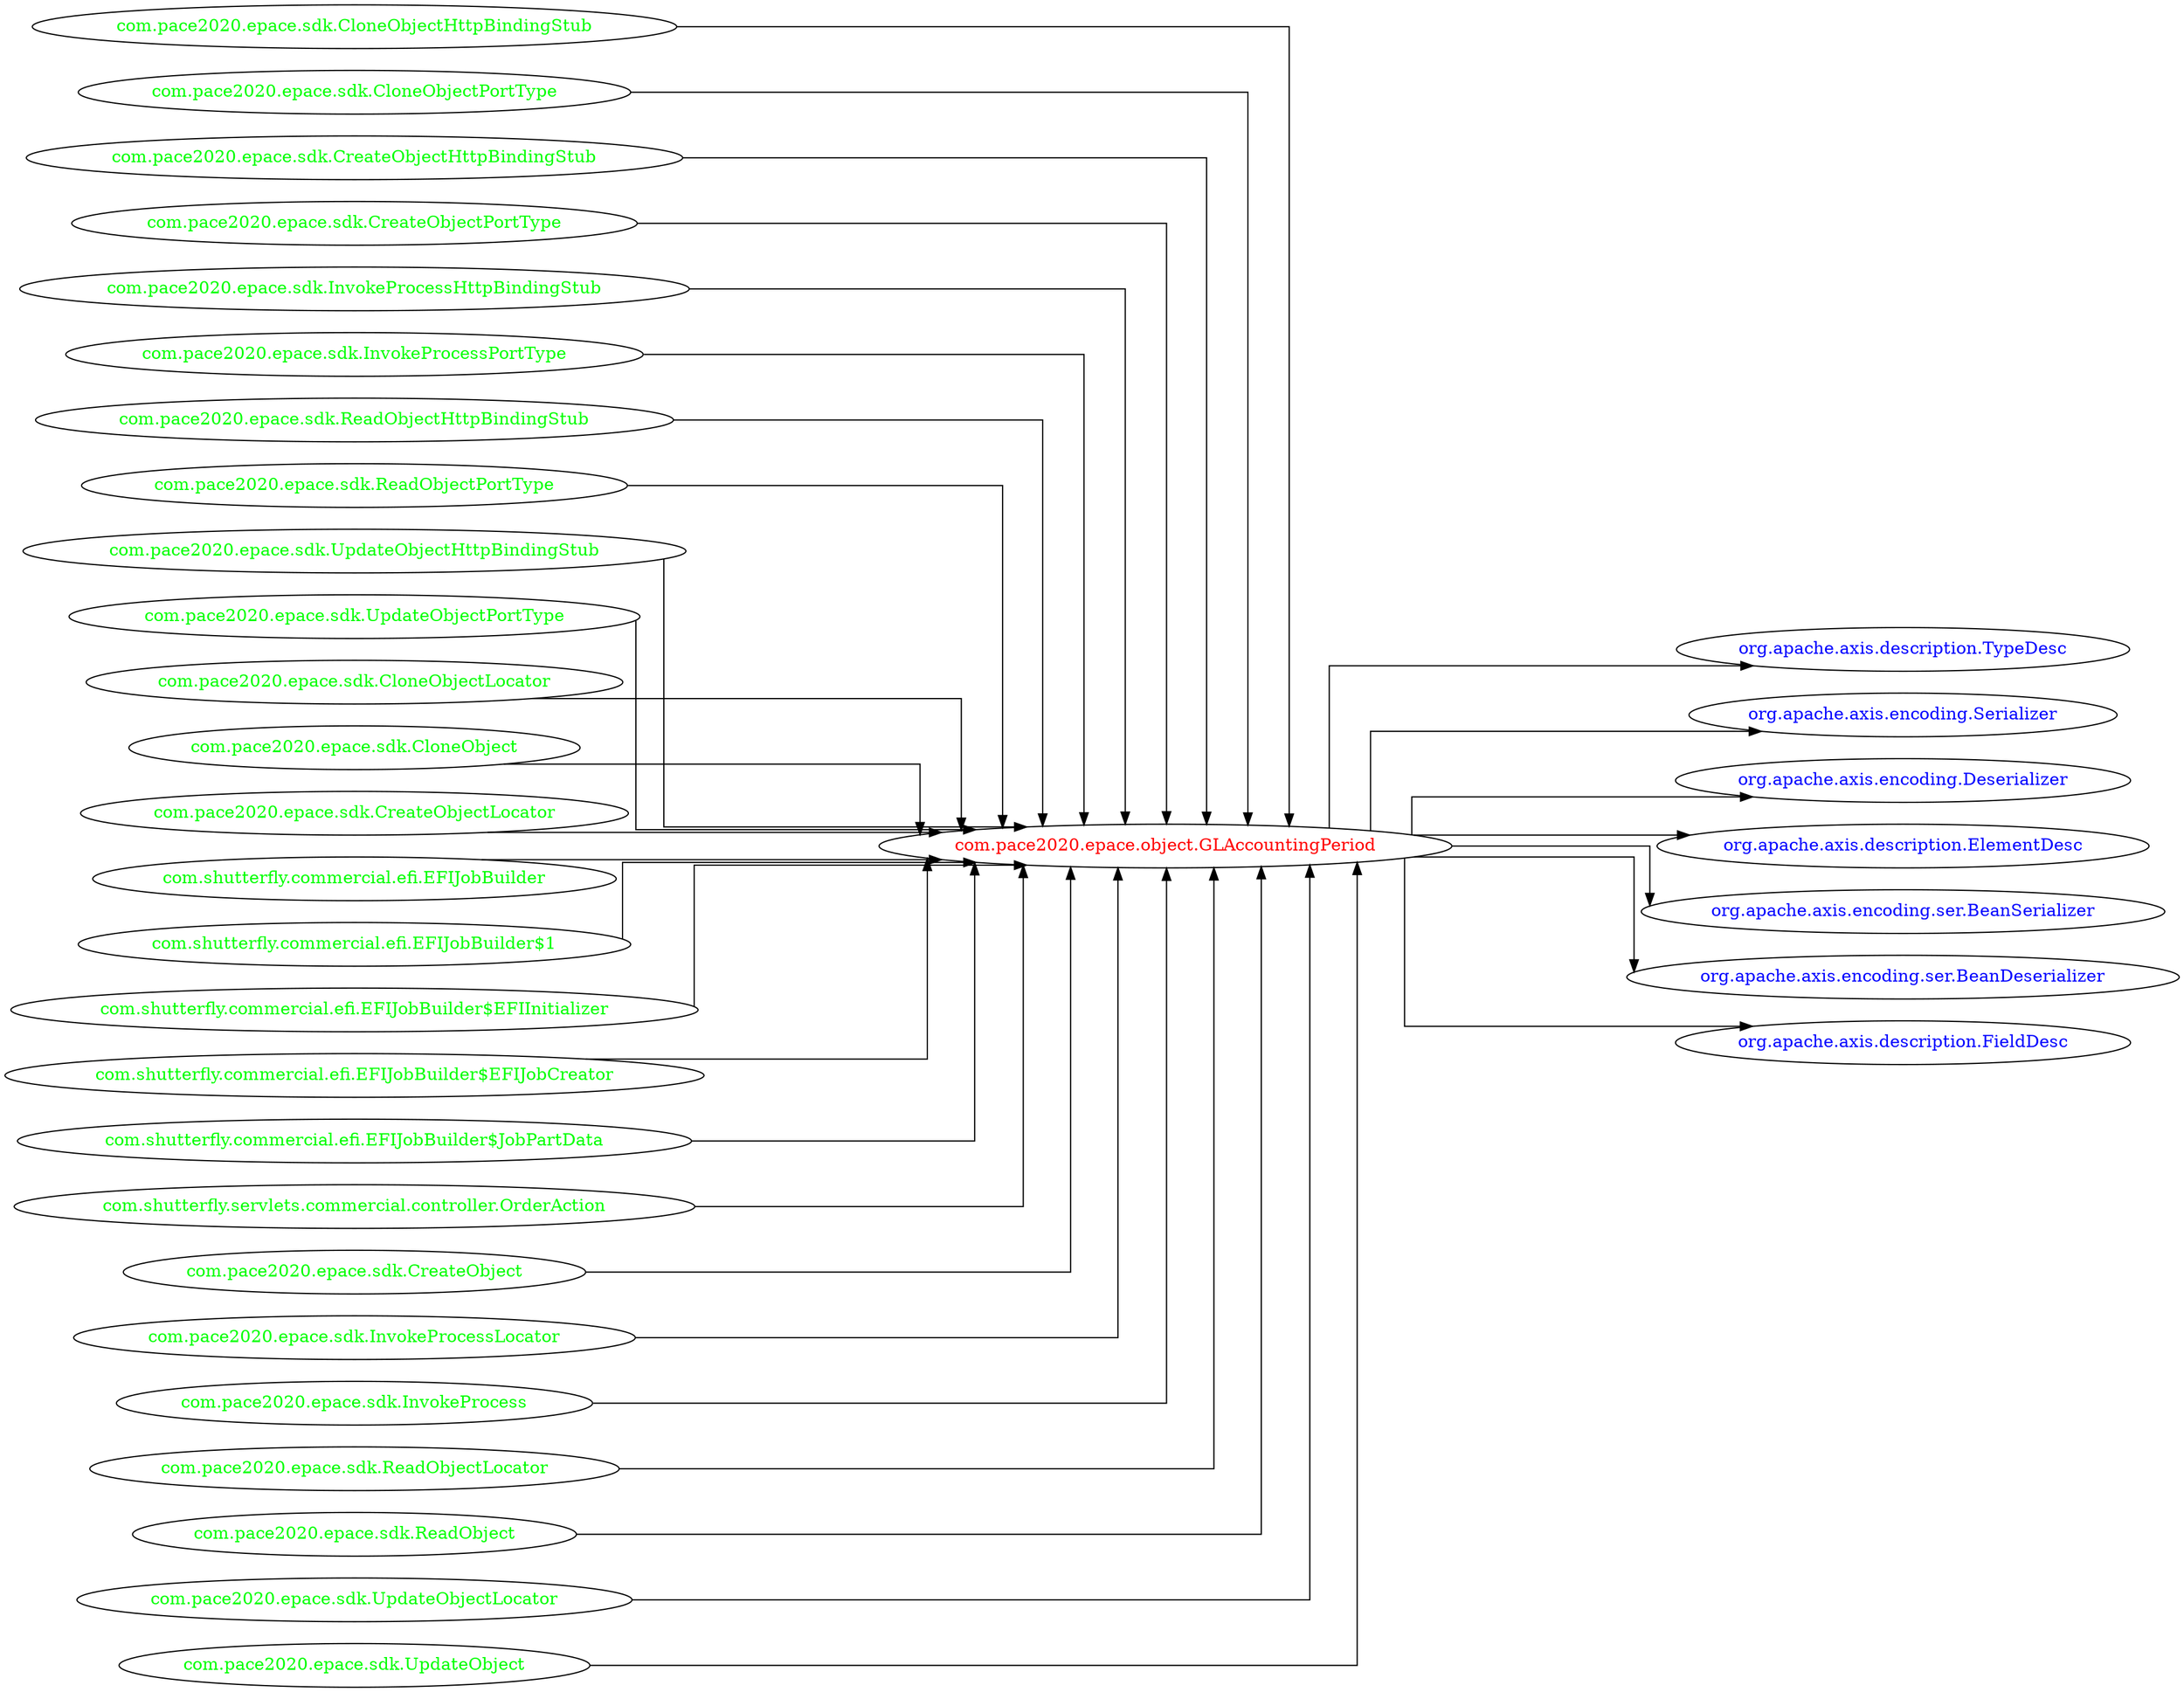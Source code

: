 digraph dependencyGraph {
 concentrate=true;
 ranksep="2.0";
 rankdir="LR"; 
 splines="ortho";
"com.pace2020.epace.object.GLAccountingPeriod" [fontcolor="red"];
"org.apache.axis.description.TypeDesc" [ fontcolor="blue" ];
"com.pace2020.epace.object.GLAccountingPeriod"->"org.apache.axis.description.TypeDesc";
"org.apache.axis.encoding.Serializer" [ fontcolor="blue" ];
"com.pace2020.epace.object.GLAccountingPeriod"->"org.apache.axis.encoding.Serializer";
"org.apache.axis.encoding.Deserializer" [ fontcolor="blue" ];
"com.pace2020.epace.object.GLAccountingPeriod"->"org.apache.axis.encoding.Deserializer";
"org.apache.axis.description.ElementDesc" [ fontcolor="blue" ];
"com.pace2020.epace.object.GLAccountingPeriod"->"org.apache.axis.description.ElementDesc";
"org.apache.axis.encoding.ser.BeanSerializer" [ fontcolor="blue" ];
"com.pace2020.epace.object.GLAccountingPeriod"->"org.apache.axis.encoding.ser.BeanSerializer";
"org.apache.axis.encoding.ser.BeanDeserializer" [ fontcolor="blue" ];
"com.pace2020.epace.object.GLAccountingPeriod"->"org.apache.axis.encoding.ser.BeanDeserializer";
"org.apache.axis.description.FieldDesc" [ fontcolor="blue" ];
"com.pace2020.epace.object.GLAccountingPeriod"->"org.apache.axis.description.FieldDesc";
"com.pace2020.epace.sdk.CloneObjectHttpBindingStub" [ fontcolor="green" ];
"com.pace2020.epace.sdk.CloneObjectHttpBindingStub"->"com.pace2020.epace.object.GLAccountingPeriod";
"com.pace2020.epace.sdk.CloneObjectPortType" [ fontcolor="green" ];
"com.pace2020.epace.sdk.CloneObjectPortType"->"com.pace2020.epace.object.GLAccountingPeriod";
"com.pace2020.epace.sdk.CreateObjectHttpBindingStub" [ fontcolor="green" ];
"com.pace2020.epace.sdk.CreateObjectHttpBindingStub"->"com.pace2020.epace.object.GLAccountingPeriod";
"com.pace2020.epace.sdk.CreateObjectPortType" [ fontcolor="green" ];
"com.pace2020.epace.sdk.CreateObjectPortType"->"com.pace2020.epace.object.GLAccountingPeriod";
"com.pace2020.epace.sdk.InvokeProcessHttpBindingStub" [ fontcolor="green" ];
"com.pace2020.epace.sdk.InvokeProcessHttpBindingStub"->"com.pace2020.epace.object.GLAccountingPeriod";
"com.pace2020.epace.sdk.InvokeProcessPortType" [ fontcolor="green" ];
"com.pace2020.epace.sdk.InvokeProcessPortType"->"com.pace2020.epace.object.GLAccountingPeriod";
"com.pace2020.epace.sdk.ReadObjectHttpBindingStub" [ fontcolor="green" ];
"com.pace2020.epace.sdk.ReadObjectHttpBindingStub"->"com.pace2020.epace.object.GLAccountingPeriod";
"com.pace2020.epace.sdk.ReadObjectPortType" [ fontcolor="green" ];
"com.pace2020.epace.sdk.ReadObjectPortType"->"com.pace2020.epace.object.GLAccountingPeriod";
"com.pace2020.epace.sdk.UpdateObjectHttpBindingStub" [ fontcolor="green" ];
"com.pace2020.epace.sdk.UpdateObjectHttpBindingStub"->"com.pace2020.epace.object.GLAccountingPeriod";
"com.pace2020.epace.sdk.UpdateObjectPortType" [ fontcolor="green" ];
"com.pace2020.epace.sdk.UpdateObjectPortType"->"com.pace2020.epace.object.GLAccountingPeriod";
"com.pace2020.epace.sdk.CloneObjectLocator" [ fontcolor="green" ];
"com.pace2020.epace.sdk.CloneObjectLocator"->"com.pace2020.epace.object.GLAccountingPeriod";
"com.pace2020.epace.sdk.CloneObject" [ fontcolor="green" ];
"com.pace2020.epace.sdk.CloneObject"->"com.pace2020.epace.object.GLAccountingPeriod";
"com.pace2020.epace.sdk.CreateObjectLocator" [ fontcolor="green" ];
"com.pace2020.epace.sdk.CreateObjectLocator"->"com.pace2020.epace.object.GLAccountingPeriod";
"com.shutterfly.commercial.efi.EFIJobBuilder" [ fontcolor="green" ];
"com.shutterfly.commercial.efi.EFIJobBuilder"->"com.pace2020.epace.object.GLAccountingPeriod";
"com.shutterfly.commercial.efi.EFIJobBuilder$1" [ fontcolor="green" ];
"com.shutterfly.commercial.efi.EFIJobBuilder$1"->"com.pace2020.epace.object.GLAccountingPeriod";
"com.shutterfly.commercial.efi.EFIJobBuilder$EFIInitializer" [ fontcolor="green" ];
"com.shutterfly.commercial.efi.EFIJobBuilder$EFIInitializer"->"com.pace2020.epace.object.GLAccountingPeriod";
"com.shutterfly.commercial.efi.EFIJobBuilder$EFIJobCreator" [ fontcolor="green" ];
"com.shutterfly.commercial.efi.EFIJobBuilder$EFIJobCreator"->"com.pace2020.epace.object.GLAccountingPeriod";
"com.shutterfly.commercial.efi.EFIJobBuilder$JobPartData" [ fontcolor="green" ];
"com.shutterfly.commercial.efi.EFIJobBuilder$JobPartData"->"com.pace2020.epace.object.GLAccountingPeriod";
"com.shutterfly.servlets.commercial.controller.OrderAction" [ fontcolor="green" ];
"com.shutterfly.servlets.commercial.controller.OrderAction"->"com.pace2020.epace.object.GLAccountingPeriod";
"com.pace2020.epace.sdk.CreateObject" [ fontcolor="green" ];
"com.pace2020.epace.sdk.CreateObject"->"com.pace2020.epace.object.GLAccountingPeriod";
"com.pace2020.epace.sdk.InvokeProcessLocator" [ fontcolor="green" ];
"com.pace2020.epace.sdk.InvokeProcessLocator"->"com.pace2020.epace.object.GLAccountingPeriod";
"com.pace2020.epace.sdk.InvokeProcess" [ fontcolor="green" ];
"com.pace2020.epace.sdk.InvokeProcess"->"com.pace2020.epace.object.GLAccountingPeriod";
"com.pace2020.epace.sdk.ReadObjectLocator" [ fontcolor="green" ];
"com.pace2020.epace.sdk.ReadObjectLocator"->"com.pace2020.epace.object.GLAccountingPeriod";
"com.pace2020.epace.sdk.ReadObject" [ fontcolor="green" ];
"com.pace2020.epace.sdk.ReadObject"->"com.pace2020.epace.object.GLAccountingPeriod";
"com.pace2020.epace.sdk.UpdateObjectLocator" [ fontcolor="green" ];
"com.pace2020.epace.sdk.UpdateObjectLocator"->"com.pace2020.epace.object.GLAccountingPeriod";
"com.pace2020.epace.sdk.UpdateObject" [ fontcolor="green" ];
"com.pace2020.epace.sdk.UpdateObject"->"com.pace2020.epace.object.GLAccountingPeriod";
}